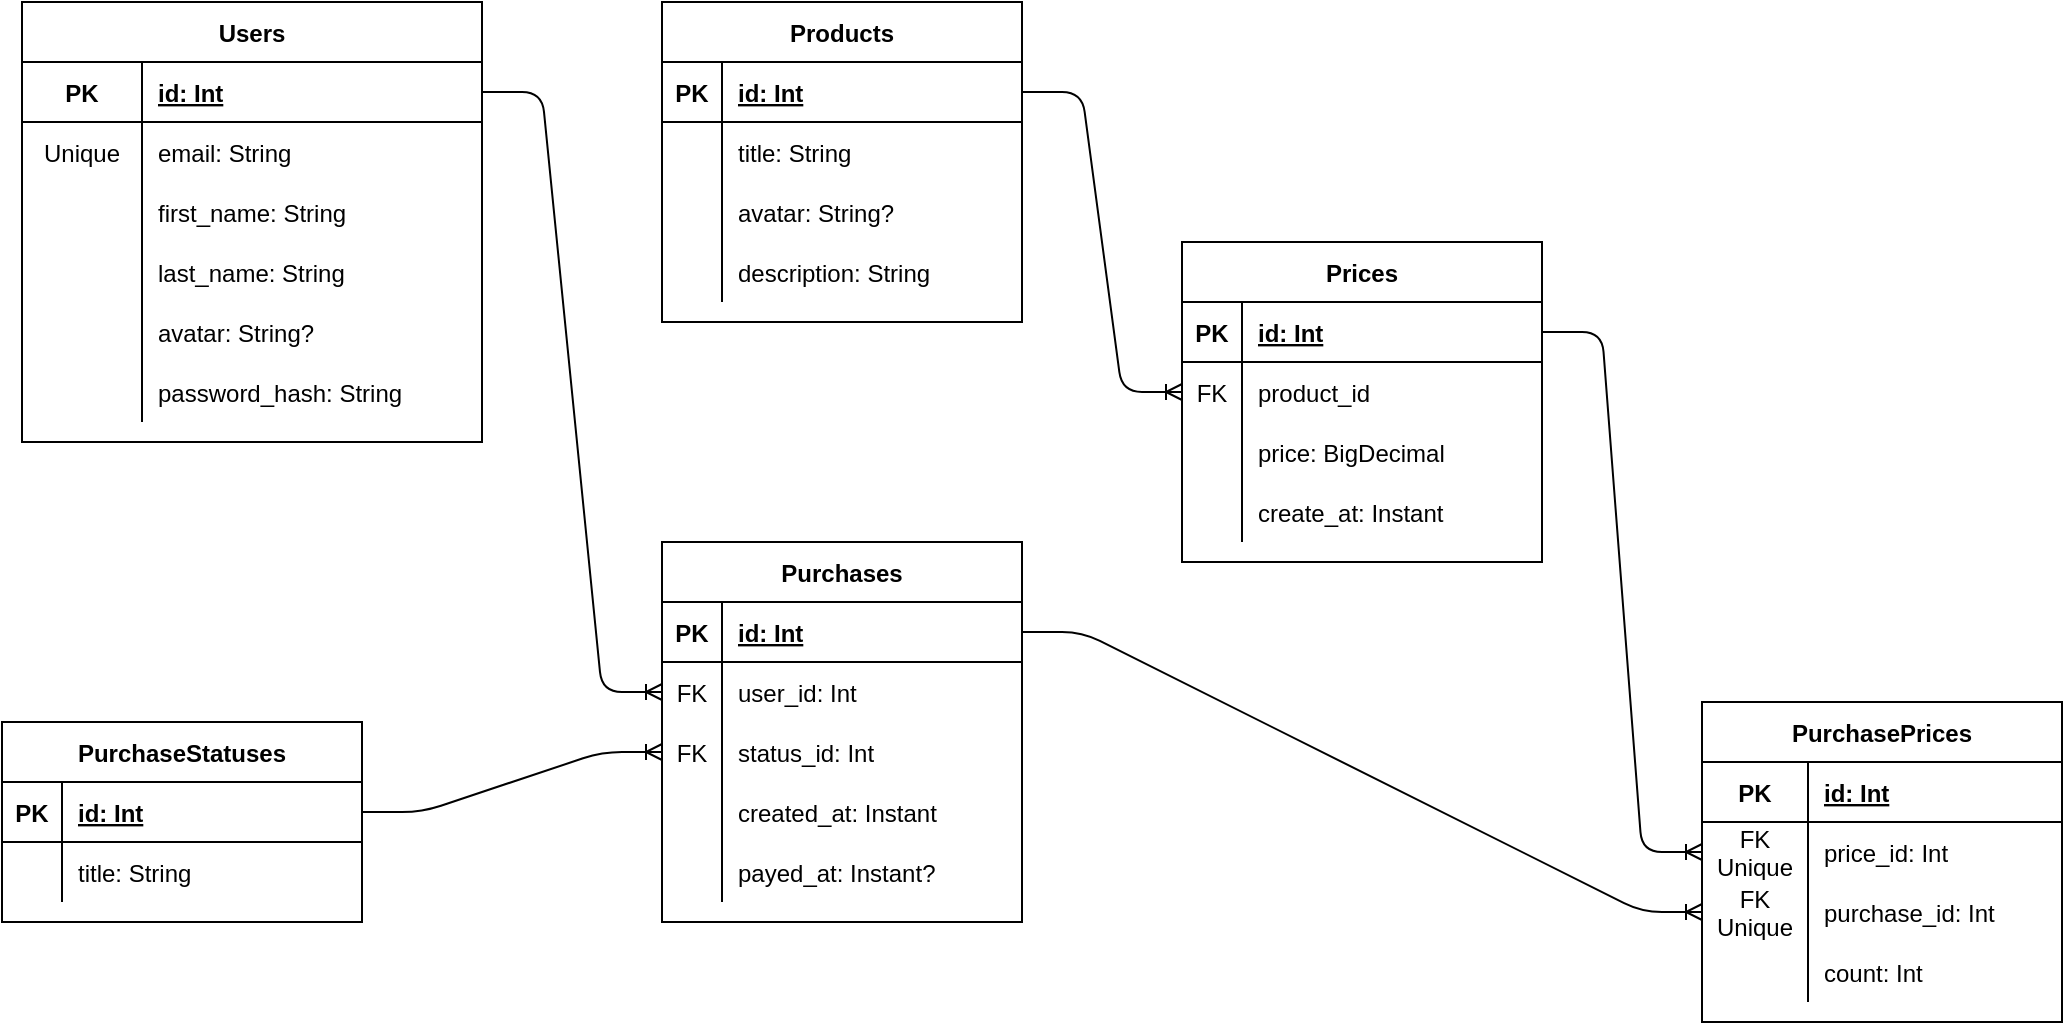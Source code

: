 <mxfile version="18.0.6" type="device"><diagram id="KFSCA-octiWMbHEE6VH0" name="Page-1"><mxGraphModel dx="1320" dy="597" grid="1" gridSize="10" guides="1" tooltips="1" connect="1" arrows="1" fold="1" page="1" pageScale="1" pageWidth="827" pageHeight="1169" math="0" shadow="0"><root><mxCell id="0"/><mxCell id="1" parent="0"/><mxCell id="l3_LlBSA-koZEJz9eL80-1" value="Users" style="shape=table;startSize=30;container=1;collapsible=1;childLayout=tableLayout;fixedRows=1;rowLines=0;fontStyle=1;align=center;resizeLast=1;" parent="1" vertex="1"><mxGeometry x="270" y="200" width="230" height="220" as="geometry"/></mxCell><mxCell id="l3_LlBSA-koZEJz9eL80-2" value="" style="shape=partialRectangle;collapsible=0;dropTarget=0;pointerEvents=0;fillColor=none;top=0;left=0;bottom=1;right=0;points=[[0,0.5],[1,0.5]];portConstraint=eastwest;" parent="l3_LlBSA-koZEJz9eL80-1" vertex="1"><mxGeometry y="30" width="230" height="30" as="geometry"/></mxCell><mxCell id="l3_LlBSA-koZEJz9eL80-3" value="PK" style="shape=partialRectangle;connectable=0;fillColor=none;top=0;left=0;bottom=0;right=0;fontStyle=1;overflow=hidden;" parent="l3_LlBSA-koZEJz9eL80-2" vertex="1"><mxGeometry width="60" height="30" as="geometry"><mxRectangle width="60" height="30" as="alternateBounds"/></mxGeometry></mxCell><mxCell id="l3_LlBSA-koZEJz9eL80-4" value="id: Int" style="shape=partialRectangle;connectable=0;fillColor=none;top=0;left=0;bottom=0;right=0;align=left;spacingLeft=6;fontStyle=5;overflow=hidden;" parent="l3_LlBSA-koZEJz9eL80-2" vertex="1"><mxGeometry x="60" width="170" height="30" as="geometry"><mxRectangle width="170" height="30" as="alternateBounds"/></mxGeometry></mxCell><mxCell id="l3_LlBSA-koZEJz9eL80-5" value="" style="shape=partialRectangle;collapsible=0;dropTarget=0;pointerEvents=0;fillColor=none;top=0;left=0;bottom=0;right=0;points=[[0,0.5],[1,0.5]];portConstraint=eastwest;" parent="l3_LlBSA-koZEJz9eL80-1" vertex="1"><mxGeometry y="60" width="230" height="30" as="geometry"/></mxCell><mxCell id="l3_LlBSA-koZEJz9eL80-6" value="Unique" style="shape=partialRectangle;connectable=0;fillColor=none;top=0;left=0;bottom=0;right=0;editable=1;overflow=hidden;" parent="l3_LlBSA-koZEJz9eL80-5" vertex="1"><mxGeometry width="60" height="30" as="geometry"><mxRectangle width="60" height="30" as="alternateBounds"/></mxGeometry></mxCell><mxCell id="l3_LlBSA-koZEJz9eL80-7" value="email: String" style="shape=partialRectangle;connectable=0;fillColor=none;top=0;left=0;bottom=0;right=0;align=left;spacingLeft=6;overflow=hidden;" parent="l3_LlBSA-koZEJz9eL80-5" vertex="1"><mxGeometry x="60" width="170" height="30" as="geometry"><mxRectangle width="170" height="30" as="alternateBounds"/></mxGeometry></mxCell><mxCell id="l3_LlBSA-koZEJz9eL80-8" value="" style="shape=partialRectangle;collapsible=0;dropTarget=0;pointerEvents=0;fillColor=none;top=0;left=0;bottom=0;right=0;points=[[0,0.5],[1,0.5]];portConstraint=eastwest;" parent="l3_LlBSA-koZEJz9eL80-1" vertex="1"><mxGeometry y="90" width="230" height="30" as="geometry"/></mxCell><mxCell id="l3_LlBSA-koZEJz9eL80-9" value="" style="shape=partialRectangle;connectable=0;fillColor=none;top=0;left=0;bottom=0;right=0;editable=1;overflow=hidden;" parent="l3_LlBSA-koZEJz9eL80-8" vertex="1"><mxGeometry width="60" height="30" as="geometry"><mxRectangle width="60" height="30" as="alternateBounds"/></mxGeometry></mxCell><mxCell id="l3_LlBSA-koZEJz9eL80-10" value="first_name: String" style="shape=partialRectangle;connectable=0;fillColor=none;top=0;left=0;bottom=0;right=0;align=left;spacingLeft=6;overflow=hidden;" parent="l3_LlBSA-koZEJz9eL80-8" vertex="1"><mxGeometry x="60" width="170" height="30" as="geometry"><mxRectangle width="170" height="30" as="alternateBounds"/></mxGeometry></mxCell><mxCell id="l3_LlBSA-koZEJz9eL80-15" value="" style="shape=partialRectangle;collapsible=0;dropTarget=0;pointerEvents=0;fillColor=none;top=0;left=0;bottom=0;right=0;points=[[0,0.5],[1,0.5]];portConstraint=eastwest;" parent="l3_LlBSA-koZEJz9eL80-1" vertex="1"><mxGeometry y="120" width="230" height="30" as="geometry"/></mxCell><mxCell id="l3_LlBSA-koZEJz9eL80-16" value="" style="shape=partialRectangle;connectable=0;fillColor=none;top=0;left=0;bottom=0;right=0;editable=1;overflow=hidden;" parent="l3_LlBSA-koZEJz9eL80-15" vertex="1"><mxGeometry width="60" height="30" as="geometry"><mxRectangle width="60" height="30" as="alternateBounds"/></mxGeometry></mxCell><mxCell id="l3_LlBSA-koZEJz9eL80-17" value="last_name: String" style="shape=partialRectangle;connectable=0;fillColor=none;top=0;left=0;bottom=0;right=0;align=left;spacingLeft=6;overflow=hidden;" parent="l3_LlBSA-koZEJz9eL80-15" vertex="1"><mxGeometry x="60" width="170" height="30" as="geometry"><mxRectangle width="170" height="30" as="alternateBounds"/></mxGeometry></mxCell><mxCell id="l3_LlBSA-koZEJz9eL80-11" value="" style="shape=partialRectangle;collapsible=0;dropTarget=0;pointerEvents=0;fillColor=none;top=0;left=0;bottom=0;right=0;points=[[0,0.5],[1,0.5]];portConstraint=eastwest;" parent="l3_LlBSA-koZEJz9eL80-1" vertex="1"><mxGeometry y="150" width="230" height="30" as="geometry"/></mxCell><mxCell id="l3_LlBSA-koZEJz9eL80-12" value="" style="shape=partialRectangle;connectable=0;fillColor=none;top=0;left=0;bottom=0;right=0;editable=1;overflow=hidden;" parent="l3_LlBSA-koZEJz9eL80-11" vertex="1"><mxGeometry width="60" height="30" as="geometry"><mxRectangle width="60" height="30" as="alternateBounds"/></mxGeometry></mxCell><mxCell id="l3_LlBSA-koZEJz9eL80-13" value="avatar: String?" style="shape=partialRectangle;connectable=0;fillColor=none;top=0;left=0;bottom=0;right=0;align=left;spacingLeft=6;overflow=hidden;" parent="l3_LlBSA-koZEJz9eL80-11" vertex="1"><mxGeometry x="60" width="170" height="30" as="geometry"><mxRectangle width="170" height="30" as="alternateBounds"/></mxGeometry></mxCell><mxCell id="l3_LlBSA-koZEJz9eL80-23" value="" style="shape=partialRectangle;collapsible=0;dropTarget=0;pointerEvents=0;fillColor=none;top=0;left=0;bottom=0;right=0;points=[[0,0.5],[1,0.5]];portConstraint=eastwest;" parent="l3_LlBSA-koZEJz9eL80-1" vertex="1"><mxGeometry y="180" width="230" height="30" as="geometry"/></mxCell><mxCell id="l3_LlBSA-koZEJz9eL80-24" value="" style="shape=partialRectangle;connectable=0;fillColor=none;top=0;left=0;bottom=0;right=0;editable=1;overflow=hidden;" parent="l3_LlBSA-koZEJz9eL80-23" vertex="1"><mxGeometry width="60" height="30" as="geometry"><mxRectangle width="60" height="30" as="alternateBounds"/></mxGeometry></mxCell><mxCell id="l3_LlBSA-koZEJz9eL80-25" value="password_hash: String" style="shape=partialRectangle;connectable=0;fillColor=none;top=0;left=0;bottom=0;right=0;align=left;spacingLeft=6;overflow=hidden;" parent="l3_LlBSA-koZEJz9eL80-23" vertex="1"><mxGeometry x="60" width="170" height="30" as="geometry"><mxRectangle width="170" height="30" as="alternateBounds"/></mxGeometry></mxCell><mxCell id="l3_LlBSA-koZEJz9eL80-26" value="Products" style="shape=table;startSize=30;container=1;collapsible=1;childLayout=tableLayout;fixedRows=1;rowLines=0;fontStyle=1;align=center;resizeLast=1;" parent="1" vertex="1"><mxGeometry x="590" y="200" width="180" height="160" as="geometry"/></mxCell><mxCell id="l3_LlBSA-koZEJz9eL80-27" value="" style="shape=partialRectangle;collapsible=0;dropTarget=0;pointerEvents=0;fillColor=none;top=0;left=0;bottom=1;right=0;points=[[0,0.5],[1,0.5]];portConstraint=eastwest;" parent="l3_LlBSA-koZEJz9eL80-26" vertex="1"><mxGeometry y="30" width="180" height="30" as="geometry"/></mxCell><mxCell id="l3_LlBSA-koZEJz9eL80-28" value="PK" style="shape=partialRectangle;connectable=0;fillColor=none;top=0;left=0;bottom=0;right=0;fontStyle=1;overflow=hidden;" parent="l3_LlBSA-koZEJz9eL80-27" vertex="1"><mxGeometry width="30" height="30" as="geometry"/></mxCell><mxCell id="l3_LlBSA-koZEJz9eL80-29" value="id: Int" style="shape=partialRectangle;connectable=0;fillColor=none;top=0;left=0;bottom=0;right=0;align=left;spacingLeft=6;fontStyle=5;overflow=hidden;" parent="l3_LlBSA-koZEJz9eL80-27" vertex="1"><mxGeometry x="30" width="150" height="30" as="geometry"/></mxCell><mxCell id="l3_LlBSA-koZEJz9eL80-30" value="" style="shape=partialRectangle;collapsible=0;dropTarget=0;pointerEvents=0;fillColor=none;top=0;left=0;bottom=0;right=0;points=[[0,0.5],[1,0.5]];portConstraint=eastwest;" parent="l3_LlBSA-koZEJz9eL80-26" vertex="1"><mxGeometry y="60" width="180" height="30" as="geometry"/></mxCell><mxCell id="l3_LlBSA-koZEJz9eL80-31" value="" style="shape=partialRectangle;connectable=0;fillColor=none;top=0;left=0;bottom=0;right=0;editable=1;overflow=hidden;" parent="l3_LlBSA-koZEJz9eL80-30" vertex="1"><mxGeometry width="30" height="30" as="geometry"/></mxCell><mxCell id="l3_LlBSA-koZEJz9eL80-32" value="title: String" style="shape=partialRectangle;connectable=0;fillColor=none;top=0;left=0;bottom=0;right=0;align=left;spacingLeft=6;overflow=hidden;" parent="l3_LlBSA-koZEJz9eL80-30" vertex="1"><mxGeometry x="30" width="150" height="30" as="geometry"/></mxCell><mxCell id="l3_LlBSA-koZEJz9eL80-33" value="" style="shape=partialRectangle;collapsible=0;dropTarget=0;pointerEvents=0;fillColor=none;top=0;left=0;bottom=0;right=0;points=[[0,0.5],[1,0.5]];portConstraint=eastwest;" parent="l3_LlBSA-koZEJz9eL80-26" vertex="1"><mxGeometry y="90" width="180" height="30" as="geometry"/></mxCell><mxCell id="l3_LlBSA-koZEJz9eL80-34" value="" style="shape=partialRectangle;connectable=0;fillColor=none;top=0;left=0;bottom=0;right=0;editable=1;overflow=hidden;" parent="l3_LlBSA-koZEJz9eL80-33" vertex="1"><mxGeometry width="30" height="30" as="geometry"/></mxCell><mxCell id="l3_LlBSA-koZEJz9eL80-35" value="avatar: String?" style="shape=partialRectangle;connectable=0;fillColor=none;top=0;left=0;bottom=0;right=0;align=left;spacingLeft=6;overflow=hidden;" parent="l3_LlBSA-koZEJz9eL80-33" vertex="1"><mxGeometry x="30" width="150" height="30" as="geometry"/></mxCell><mxCell id="l3_LlBSA-koZEJz9eL80-36" value="" style="shape=partialRectangle;collapsible=0;dropTarget=0;pointerEvents=0;fillColor=none;top=0;left=0;bottom=0;right=0;points=[[0,0.5],[1,0.5]];portConstraint=eastwest;" parent="l3_LlBSA-koZEJz9eL80-26" vertex="1"><mxGeometry y="120" width="180" height="30" as="geometry"/></mxCell><mxCell id="l3_LlBSA-koZEJz9eL80-37" value="" style="shape=partialRectangle;connectable=0;fillColor=none;top=0;left=0;bottom=0;right=0;editable=1;overflow=hidden;" parent="l3_LlBSA-koZEJz9eL80-36" vertex="1"><mxGeometry width="30" height="30" as="geometry"/></mxCell><mxCell id="l3_LlBSA-koZEJz9eL80-38" value="description: String" style="shape=partialRectangle;connectable=0;fillColor=none;top=0;left=0;bottom=0;right=0;align=left;spacingLeft=6;overflow=hidden;" parent="l3_LlBSA-koZEJz9eL80-36" vertex="1"><mxGeometry x="30" width="150" height="30" as="geometry"/></mxCell><mxCell id="l3_LlBSA-koZEJz9eL80-52" value="" style="edgeStyle=entityRelationEdgeStyle;fontSize=12;html=1;endArrow=ERoneToMany;entryX=0;entryY=0.5;entryDx=0;entryDy=0;exitX=1;exitY=0.5;exitDx=0;exitDy=0;" parent="1" source="l3_LlBSA-koZEJz9eL80-27" target="l3_LlBSA-koZEJz9eL80-43" edge="1"><mxGeometry width="100" height="100" relative="1" as="geometry"><mxPoint x="364" y="505" as="sourcePoint"/><mxPoint x="464" y="405" as="targetPoint"/></mxGeometry></mxCell><mxCell id="l3_LlBSA-koZEJz9eL80-39" value="Prices" style="shape=table;startSize=30;container=1;collapsible=1;childLayout=tableLayout;fixedRows=1;rowLines=0;fontStyle=1;align=center;resizeLast=1;" parent="1" vertex="1"><mxGeometry x="850" y="320" width="180" height="160" as="geometry"/></mxCell><mxCell id="l3_LlBSA-koZEJz9eL80-40" value="" style="shape=partialRectangle;collapsible=0;dropTarget=0;pointerEvents=0;fillColor=none;top=0;left=0;bottom=1;right=0;points=[[0,0.5],[1,0.5]];portConstraint=eastwest;" parent="l3_LlBSA-koZEJz9eL80-39" vertex="1"><mxGeometry y="30" width="180" height="30" as="geometry"/></mxCell><mxCell id="l3_LlBSA-koZEJz9eL80-41" value="PK" style="shape=partialRectangle;connectable=0;fillColor=none;top=0;left=0;bottom=0;right=0;fontStyle=1;overflow=hidden;" parent="l3_LlBSA-koZEJz9eL80-40" vertex="1"><mxGeometry width="30" height="30" as="geometry"><mxRectangle width="30" height="30" as="alternateBounds"/></mxGeometry></mxCell><mxCell id="l3_LlBSA-koZEJz9eL80-42" value="id: Int" style="shape=partialRectangle;connectable=0;fillColor=none;top=0;left=0;bottom=0;right=0;align=left;spacingLeft=6;fontStyle=5;overflow=hidden;" parent="l3_LlBSA-koZEJz9eL80-40" vertex="1"><mxGeometry x="30" width="150" height="30" as="geometry"><mxRectangle width="150" height="30" as="alternateBounds"/></mxGeometry></mxCell><mxCell id="l3_LlBSA-koZEJz9eL80-43" value="" style="shape=partialRectangle;collapsible=0;dropTarget=0;pointerEvents=0;fillColor=none;top=0;left=0;bottom=0;right=0;points=[[0,0.5],[1,0.5]];portConstraint=eastwest;" parent="l3_LlBSA-koZEJz9eL80-39" vertex="1"><mxGeometry y="60" width="180" height="30" as="geometry"/></mxCell><mxCell id="l3_LlBSA-koZEJz9eL80-44" value="FK" style="shape=partialRectangle;connectable=0;fillColor=none;top=0;left=0;bottom=0;right=0;editable=1;overflow=hidden;" parent="l3_LlBSA-koZEJz9eL80-43" vertex="1"><mxGeometry width="30" height="30" as="geometry"><mxRectangle width="30" height="30" as="alternateBounds"/></mxGeometry></mxCell><mxCell id="l3_LlBSA-koZEJz9eL80-45" value="product_id" style="shape=partialRectangle;connectable=0;fillColor=none;top=0;left=0;bottom=0;right=0;align=left;spacingLeft=6;overflow=hidden;" parent="l3_LlBSA-koZEJz9eL80-43" vertex="1"><mxGeometry x="30" width="150" height="30" as="geometry"><mxRectangle width="150" height="30" as="alternateBounds"/></mxGeometry></mxCell><mxCell id="l3_LlBSA-koZEJz9eL80-46" value="" style="shape=partialRectangle;collapsible=0;dropTarget=0;pointerEvents=0;fillColor=none;top=0;left=0;bottom=0;right=0;points=[[0,0.5],[1,0.5]];portConstraint=eastwest;" parent="l3_LlBSA-koZEJz9eL80-39" vertex="1"><mxGeometry y="90" width="180" height="30" as="geometry"/></mxCell><mxCell id="l3_LlBSA-koZEJz9eL80-47" value="" style="shape=partialRectangle;connectable=0;fillColor=none;top=0;left=0;bottom=0;right=0;editable=1;overflow=hidden;" parent="l3_LlBSA-koZEJz9eL80-46" vertex="1"><mxGeometry width="30" height="30" as="geometry"><mxRectangle width="30" height="30" as="alternateBounds"/></mxGeometry></mxCell><mxCell id="l3_LlBSA-koZEJz9eL80-48" value="price: BigDecimal" style="shape=partialRectangle;connectable=0;fillColor=none;top=0;left=0;bottom=0;right=0;align=left;spacingLeft=6;overflow=hidden;" parent="l3_LlBSA-koZEJz9eL80-46" vertex="1"><mxGeometry x="30" width="150" height="30" as="geometry"><mxRectangle width="150" height="30" as="alternateBounds"/></mxGeometry></mxCell><mxCell id="l3_LlBSA-koZEJz9eL80-49" value="" style="shape=partialRectangle;collapsible=0;dropTarget=0;pointerEvents=0;fillColor=none;top=0;left=0;bottom=0;right=0;points=[[0,0.5],[1,0.5]];portConstraint=eastwest;" parent="l3_LlBSA-koZEJz9eL80-39" vertex="1"><mxGeometry y="120" width="180" height="30" as="geometry"/></mxCell><mxCell id="l3_LlBSA-koZEJz9eL80-50" value="" style="shape=partialRectangle;connectable=0;fillColor=none;top=0;left=0;bottom=0;right=0;editable=1;overflow=hidden;" parent="l3_LlBSA-koZEJz9eL80-49" vertex="1"><mxGeometry width="30" height="30" as="geometry"><mxRectangle width="30" height="30" as="alternateBounds"/></mxGeometry></mxCell><mxCell id="l3_LlBSA-koZEJz9eL80-51" value="create_at: Instant" style="shape=partialRectangle;connectable=0;fillColor=none;top=0;left=0;bottom=0;right=0;align=left;spacingLeft=6;overflow=hidden;" parent="l3_LlBSA-koZEJz9eL80-49" vertex="1"><mxGeometry x="30" width="150" height="30" as="geometry"><mxRectangle width="150" height="30" as="alternateBounds"/></mxGeometry></mxCell><mxCell id="l3_LlBSA-koZEJz9eL80-53" value="Purchases" style="shape=table;startSize=30;container=1;collapsible=1;childLayout=tableLayout;fixedRows=1;rowLines=0;fontStyle=1;align=center;resizeLast=1;" parent="1" vertex="1"><mxGeometry x="590" y="470" width="180" height="190" as="geometry"/></mxCell><mxCell id="l3_LlBSA-koZEJz9eL80-54" value="" style="shape=partialRectangle;collapsible=0;dropTarget=0;pointerEvents=0;fillColor=none;top=0;left=0;bottom=1;right=0;points=[[0,0.5],[1,0.5]];portConstraint=eastwest;" parent="l3_LlBSA-koZEJz9eL80-53" vertex="1"><mxGeometry y="30" width="180" height="30" as="geometry"/></mxCell><mxCell id="l3_LlBSA-koZEJz9eL80-55" value="PK" style="shape=partialRectangle;connectable=0;fillColor=none;top=0;left=0;bottom=0;right=0;fontStyle=1;overflow=hidden;" parent="l3_LlBSA-koZEJz9eL80-54" vertex="1"><mxGeometry width="30" height="30" as="geometry"><mxRectangle width="30" height="30" as="alternateBounds"/></mxGeometry></mxCell><mxCell id="l3_LlBSA-koZEJz9eL80-56" value="id: Int" style="shape=partialRectangle;connectable=0;fillColor=none;top=0;left=0;bottom=0;right=0;align=left;spacingLeft=6;fontStyle=5;overflow=hidden;" parent="l3_LlBSA-koZEJz9eL80-54" vertex="1"><mxGeometry x="30" width="150" height="30" as="geometry"><mxRectangle width="150" height="30" as="alternateBounds"/></mxGeometry></mxCell><mxCell id="l3_LlBSA-koZEJz9eL80-57" value="" style="shape=partialRectangle;collapsible=0;dropTarget=0;pointerEvents=0;fillColor=none;top=0;left=0;bottom=0;right=0;points=[[0,0.5],[1,0.5]];portConstraint=eastwest;" parent="l3_LlBSA-koZEJz9eL80-53" vertex="1"><mxGeometry y="60" width="180" height="30" as="geometry"/></mxCell><mxCell id="l3_LlBSA-koZEJz9eL80-58" value="FK" style="shape=partialRectangle;connectable=0;fillColor=none;top=0;left=0;bottom=0;right=0;editable=1;overflow=hidden;" parent="l3_LlBSA-koZEJz9eL80-57" vertex="1"><mxGeometry width="30" height="30" as="geometry"><mxRectangle width="30" height="30" as="alternateBounds"/></mxGeometry></mxCell><mxCell id="l3_LlBSA-koZEJz9eL80-59" value="user_id: Int" style="shape=partialRectangle;connectable=0;fillColor=none;top=0;left=0;bottom=0;right=0;align=left;spacingLeft=6;overflow=hidden;" parent="l3_LlBSA-koZEJz9eL80-57" vertex="1"><mxGeometry x="30" width="150" height="30" as="geometry"><mxRectangle width="150" height="30" as="alternateBounds"/></mxGeometry></mxCell><mxCell id="l3_LlBSA-koZEJz9eL80-80" value="" style="shape=partialRectangle;collapsible=0;dropTarget=0;pointerEvents=0;fillColor=none;top=0;left=0;bottom=0;right=0;points=[[0,0.5],[1,0.5]];portConstraint=eastwest;" parent="l3_LlBSA-koZEJz9eL80-53" vertex="1"><mxGeometry y="90" width="180" height="30" as="geometry"/></mxCell><mxCell id="l3_LlBSA-koZEJz9eL80-81" value="FK" style="shape=partialRectangle;connectable=0;fillColor=none;top=0;left=0;bottom=0;right=0;fontStyle=0;overflow=hidden;" parent="l3_LlBSA-koZEJz9eL80-80" vertex="1"><mxGeometry width="30" height="30" as="geometry"><mxRectangle width="30" height="30" as="alternateBounds"/></mxGeometry></mxCell><mxCell id="l3_LlBSA-koZEJz9eL80-82" value="status_id: Int" style="shape=partialRectangle;connectable=0;fillColor=none;top=0;left=0;bottom=0;right=0;align=left;spacingLeft=6;fontStyle=0;overflow=hidden;" parent="l3_LlBSA-koZEJz9eL80-80" vertex="1"><mxGeometry x="30" width="150" height="30" as="geometry"><mxRectangle width="150" height="30" as="alternateBounds"/></mxGeometry></mxCell><mxCell id="l3_LlBSA-koZEJz9eL80-60" value="" style="shape=partialRectangle;collapsible=0;dropTarget=0;pointerEvents=0;fillColor=none;top=0;left=0;bottom=0;right=0;points=[[0,0.5],[1,0.5]];portConstraint=eastwest;" parent="l3_LlBSA-koZEJz9eL80-53" vertex="1"><mxGeometry y="120" width="180" height="30" as="geometry"/></mxCell><mxCell id="l3_LlBSA-koZEJz9eL80-61" value="" style="shape=partialRectangle;connectable=0;fillColor=none;top=0;left=0;bottom=0;right=0;editable=1;overflow=hidden;" parent="l3_LlBSA-koZEJz9eL80-60" vertex="1"><mxGeometry width="30" height="30" as="geometry"><mxRectangle width="30" height="30" as="alternateBounds"/></mxGeometry></mxCell><mxCell id="l3_LlBSA-koZEJz9eL80-62" value="created_at: Instant" style="shape=partialRectangle;connectable=0;fillColor=none;top=0;left=0;bottom=0;right=0;align=left;spacingLeft=6;overflow=hidden;" parent="l3_LlBSA-koZEJz9eL80-60" vertex="1"><mxGeometry x="30" width="150" height="30" as="geometry"><mxRectangle width="150" height="30" as="alternateBounds"/></mxGeometry></mxCell><mxCell id="l3_LlBSA-koZEJz9eL80-63" value="" style="shape=partialRectangle;collapsible=0;dropTarget=0;pointerEvents=0;fillColor=none;top=0;left=0;bottom=0;right=0;points=[[0,0.5],[1,0.5]];portConstraint=eastwest;" parent="l3_LlBSA-koZEJz9eL80-53" vertex="1"><mxGeometry y="150" width="180" height="30" as="geometry"/></mxCell><mxCell id="l3_LlBSA-koZEJz9eL80-64" value="" style="shape=partialRectangle;connectable=0;fillColor=none;top=0;left=0;bottom=0;right=0;editable=1;overflow=hidden;" parent="l3_LlBSA-koZEJz9eL80-63" vertex="1"><mxGeometry width="30" height="30" as="geometry"><mxRectangle width="30" height="30" as="alternateBounds"/></mxGeometry></mxCell><mxCell id="l3_LlBSA-koZEJz9eL80-65" value="payed_at: Instant?" style="shape=partialRectangle;connectable=0;fillColor=none;top=0;left=0;bottom=0;right=0;align=left;spacingLeft=6;overflow=hidden;" parent="l3_LlBSA-koZEJz9eL80-63" vertex="1"><mxGeometry x="30" width="150" height="30" as="geometry"><mxRectangle width="150" height="30" as="alternateBounds"/></mxGeometry></mxCell><mxCell id="l3_LlBSA-koZEJz9eL80-83" value="" style="edgeStyle=entityRelationEdgeStyle;fontSize=12;html=1;endArrow=ERoneToMany;entryX=0;entryY=0.5;entryDx=0;entryDy=0;exitX=1;exitY=0.5;exitDx=0;exitDy=0;" parent="1" source="l3_LlBSA-koZEJz9eL80-2" target="l3_LlBSA-koZEJz9eL80-57" edge="1"><mxGeometry width="100" height="100" relative="1" as="geometry"><mxPoint x="314" y="610" as="sourcePoint"/><mxPoint x="414" y="510" as="targetPoint"/></mxGeometry></mxCell><mxCell id="l3_LlBSA-koZEJz9eL80-84" value="" style="edgeStyle=entityRelationEdgeStyle;fontSize=12;html=1;endArrow=ERoneToMany;entryX=0;entryY=0.5;entryDx=0;entryDy=0;exitX=1;exitY=0.5;exitDx=0;exitDy=0;" parent="1" source="l3_LlBSA-koZEJz9eL80-67" target="l3_LlBSA-koZEJz9eL80-80" edge="1"><mxGeometry width="100" height="100" relative="1" as="geometry"><mxPoint x="270" y="660" as="sourcePoint"/><mxPoint x="370" y="560" as="targetPoint"/></mxGeometry></mxCell><mxCell id="l3_LlBSA-koZEJz9eL80-66" value="PurchaseStatuses" style="shape=table;startSize=30;container=1;collapsible=1;childLayout=tableLayout;fixedRows=1;rowLines=0;fontStyle=1;align=center;resizeLast=1;" parent="1" vertex="1"><mxGeometry x="260" y="560" width="180" height="100" as="geometry"/></mxCell><mxCell id="l3_LlBSA-koZEJz9eL80-67" value="" style="shape=partialRectangle;collapsible=0;dropTarget=0;pointerEvents=0;fillColor=none;top=0;left=0;bottom=1;right=0;points=[[0,0.5],[1,0.5]];portConstraint=eastwest;" parent="l3_LlBSA-koZEJz9eL80-66" vertex="1"><mxGeometry y="30" width="180" height="30" as="geometry"/></mxCell><mxCell id="l3_LlBSA-koZEJz9eL80-68" value="PK" style="shape=partialRectangle;connectable=0;fillColor=none;top=0;left=0;bottom=0;right=0;fontStyle=1;overflow=hidden;" parent="l3_LlBSA-koZEJz9eL80-67" vertex="1"><mxGeometry width="30" height="30" as="geometry"><mxRectangle width="30" height="30" as="alternateBounds"/></mxGeometry></mxCell><mxCell id="l3_LlBSA-koZEJz9eL80-69" value="id: Int" style="shape=partialRectangle;connectable=0;fillColor=none;top=0;left=0;bottom=0;right=0;align=left;spacingLeft=6;fontStyle=5;overflow=hidden;" parent="l3_LlBSA-koZEJz9eL80-67" vertex="1"><mxGeometry x="30" width="150" height="30" as="geometry"><mxRectangle width="150" height="30" as="alternateBounds"/></mxGeometry></mxCell><mxCell id="l3_LlBSA-koZEJz9eL80-70" value="" style="shape=partialRectangle;collapsible=0;dropTarget=0;pointerEvents=0;fillColor=none;top=0;left=0;bottom=0;right=0;points=[[0,0.5],[1,0.5]];portConstraint=eastwest;" parent="l3_LlBSA-koZEJz9eL80-66" vertex="1"><mxGeometry y="60" width="180" height="30" as="geometry"/></mxCell><mxCell id="l3_LlBSA-koZEJz9eL80-71" value="" style="shape=partialRectangle;connectable=0;fillColor=none;top=0;left=0;bottom=0;right=0;editable=1;overflow=hidden;" parent="l3_LlBSA-koZEJz9eL80-70" vertex="1"><mxGeometry width="30" height="30" as="geometry"><mxRectangle width="30" height="30" as="alternateBounds"/></mxGeometry></mxCell><mxCell id="l3_LlBSA-koZEJz9eL80-72" value="title: String" style="shape=partialRectangle;connectable=0;fillColor=none;top=0;left=0;bottom=0;right=0;align=left;spacingLeft=6;overflow=hidden;" parent="l3_LlBSA-koZEJz9eL80-70" vertex="1"><mxGeometry x="30" width="150" height="30" as="geometry"><mxRectangle width="150" height="30" as="alternateBounds"/></mxGeometry></mxCell><mxCell id="l3_LlBSA-koZEJz9eL80-98" value="" style="edgeStyle=entityRelationEdgeStyle;fontSize=12;html=1;endArrow=ERoneToMany;entryX=0;entryY=0.5;entryDx=0;entryDy=0;exitX=1;exitY=0.5;exitDx=0;exitDy=0;" parent="1" source="l3_LlBSA-koZEJz9eL80-40" target="l3_LlBSA-koZEJz9eL80-92" edge="1"><mxGeometry width="100" height="100" relative="1" as="geometry"><mxPoint x="560" y="610" as="sourcePoint"/><mxPoint x="660" y="510" as="targetPoint"/></mxGeometry></mxCell><mxCell id="l3_LlBSA-koZEJz9eL80-85" value="PurchasePrices" style="shape=table;startSize=30;container=1;collapsible=1;childLayout=tableLayout;fixedRows=1;rowLines=0;fontStyle=1;align=center;resizeLast=1;" parent="1" vertex="1"><mxGeometry x="1110" y="550" width="180" height="160" as="geometry"/></mxCell><mxCell id="l3_LlBSA-koZEJz9eL80-86" value="" style="shape=partialRectangle;collapsible=0;dropTarget=0;pointerEvents=0;fillColor=none;top=0;left=0;bottom=1;right=0;points=[[0,0.5],[1,0.5]];portConstraint=eastwest;" parent="l3_LlBSA-koZEJz9eL80-85" vertex="1"><mxGeometry y="30" width="180" height="30" as="geometry"/></mxCell><mxCell id="l3_LlBSA-koZEJz9eL80-87" value="PK" style="shape=partialRectangle;connectable=0;fillColor=none;top=0;left=0;bottom=0;right=0;fontStyle=1;overflow=hidden;" parent="l3_LlBSA-koZEJz9eL80-86" vertex="1"><mxGeometry width="53" height="30" as="geometry"><mxRectangle width="53" height="30" as="alternateBounds"/></mxGeometry></mxCell><mxCell id="l3_LlBSA-koZEJz9eL80-88" value="id: Int" style="shape=partialRectangle;connectable=0;fillColor=none;top=0;left=0;bottom=0;right=0;align=left;spacingLeft=6;fontStyle=5;overflow=hidden;" parent="l3_LlBSA-koZEJz9eL80-86" vertex="1"><mxGeometry x="53" width="127" height="30" as="geometry"><mxRectangle width="127" height="30" as="alternateBounds"/></mxGeometry></mxCell><mxCell id="l3_LlBSA-koZEJz9eL80-92" value="" style="shape=partialRectangle;collapsible=0;dropTarget=0;pointerEvents=0;fillColor=none;top=0;left=0;bottom=0;right=0;points=[[0,0.5],[1,0.5]];portConstraint=eastwest;" parent="l3_LlBSA-koZEJz9eL80-85" vertex="1"><mxGeometry y="60" width="180" height="30" as="geometry"/></mxCell><mxCell id="l3_LlBSA-koZEJz9eL80-93" value="FK&#10;Unique" style="shape=partialRectangle;connectable=0;fillColor=none;top=0;left=0;bottom=0;right=0;editable=1;overflow=hidden;" parent="l3_LlBSA-koZEJz9eL80-92" vertex="1"><mxGeometry width="53" height="30" as="geometry"><mxRectangle width="53" height="30" as="alternateBounds"/></mxGeometry></mxCell><mxCell id="l3_LlBSA-koZEJz9eL80-94" value="price_id: Int" style="shape=partialRectangle;connectable=0;fillColor=none;top=0;left=0;bottom=0;right=0;align=left;spacingLeft=6;overflow=hidden;" parent="l3_LlBSA-koZEJz9eL80-92" vertex="1"><mxGeometry x="53" width="127" height="30" as="geometry"><mxRectangle width="127" height="30" as="alternateBounds"/></mxGeometry></mxCell><mxCell id="l3_LlBSA-koZEJz9eL80-89" value="" style="shape=partialRectangle;collapsible=0;dropTarget=0;pointerEvents=0;fillColor=none;top=0;left=0;bottom=0;right=0;points=[[0,0.5],[1,0.5]];portConstraint=eastwest;" parent="l3_LlBSA-koZEJz9eL80-85" vertex="1"><mxGeometry y="90" width="180" height="30" as="geometry"/></mxCell><mxCell id="l3_LlBSA-koZEJz9eL80-90" value="FK&#10;Unique" style="shape=partialRectangle;connectable=0;fillColor=none;top=0;left=0;bottom=0;right=0;editable=1;overflow=hidden;" parent="l3_LlBSA-koZEJz9eL80-89" vertex="1"><mxGeometry width="53" height="30" as="geometry"><mxRectangle width="53" height="30" as="alternateBounds"/></mxGeometry></mxCell><mxCell id="l3_LlBSA-koZEJz9eL80-91" value="purchase_id: Int" style="shape=partialRectangle;connectable=0;fillColor=none;top=0;left=0;bottom=0;right=0;align=left;spacingLeft=6;overflow=hidden;" parent="l3_LlBSA-koZEJz9eL80-89" vertex="1"><mxGeometry x="53" width="127" height="30" as="geometry"><mxRectangle width="127" height="30" as="alternateBounds"/></mxGeometry></mxCell><mxCell id="l3_LlBSA-koZEJz9eL80-95" value="" style="shape=partialRectangle;collapsible=0;dropTarget=0;pointerEvents=0;fillColor=none;top=0;left=0;bottom=0;right=0;points=[[0,0.5],[1,0.5]];portConstraint=eastwest;" parent="l3_LlBSA-koZEJz9eL80-85" vertex="1"><mxGeometry y="120" width="180" height="30" as="geometry"/></mxCell><mxCell id="l3_LlBSA-koZEJz9eL80-96" value="" style="shape=partialRectangle;connectable=0;fillColor=none;top=0;left=0;bottom=0;right=0;editable=1;overflow=hidden;" parent="l3_LlBSA-koZEJz9eL80-95" vertex="1"><mxGeometry width="53" height="30" as="geometry"><mxRectangle width="53" height="30" as="alternateBounds"/></mxGeometry></mxCell><mxCell id="l3_LlBSA-koZEJz9eL80-97" value="count: Int" style="shape=partialRectangle;connectable=0;fillColor=none;top=0;left=0;bottom=0;right=0;align=left;spacingLeft=6;overflow=hidden;" parent="l3_LlBSA-koZEJz9eL80-95" vertex="1"><mxGeometry x="53" width="127" height="30" as="geometry"><mxRectangle width="127" height="30" as="alternateBounds"/></mxGeometry></mxCell><mxCell id="l3_LlBSA-koZEJz9eL80-99" value="" style="edgeStyle=entityRelationEdgeStyle;fontSize=12;html=1;endArrow=ERoneToMany;entryX=0;entryY=0.5;entryDx=0;entryDy=0;exitX=1;exitY=0.5;exitDx=0;exitDy=0;" parent="1" source="l3_LlBSA-koZEJz9eL80-54" target="l3_LlBSA-koZEJz9eL80-89" edge="1"><mxGeometry width="100" height="100" relative="1" as="geometry"><mxPoint x="820" y="710" as="sourcePoint"/><mxPoint x="920" y="610" as="targetPoint"/></mxGeometry></mxCell></root></mxGraphModel></diagram></mxfile>